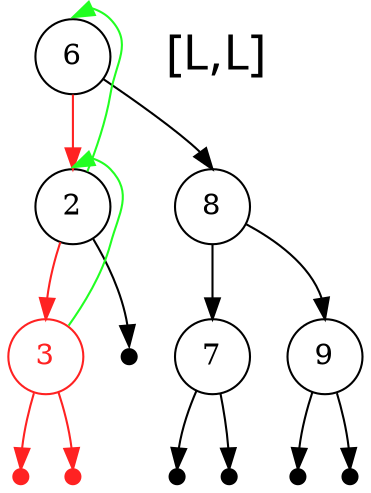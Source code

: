 digraph T {
   bgcolor = "#FFFFFF00";
   node [shape = circle];
   node0[label = "6"];
   node1[label = "2"];
   node3[label = "3", color = "#FF2222FF", fontcolor = "#FF2222FF"];
   node4[label = "8"];
   node5[label = "7"];
   node6[label = "9"];
   node7[shape = "plaintext", label = "[L,L]", fontname = "Droid Sans Mono", fontsize = 24.0];
   leaf1[shape = point, fixedsize=true, width=.1, height=.1];
   leaf2[shape = point, fixedsize=true, width=.1, height=.1, color = "#FF2222FF"];
   leaf3[shape = point, fixedsize=true, width=.1, height=.1, color = "#FF2222FF"];
   leaf4[shape = point, fixedsize=true, width=.1, height=.1];
   leaf5[shape = point, fixedsize=true, width=.1, height=.1];
   leaf6[shape = point, fixedsize=true, width=.1, height=.1];
   leaf7[shape = point, fixedsize=true, width=.1, height=.1];
   edge[headport = n];
   "node0" -> "node1" [color = "#FF2222FF"];
   "node1" -> "node0" [color = "#22FF22FF"];
   "node1" -> "node3" [color = "#FF2222FF"];
   "node3" -> "node1" [color = "#22FF22FF"];
   "node0" -> "node4";
   "node4" -> "node5";
   "node4" -> "node6";
   "node1" -> "leaf1";
   "node3" -> "leaf2" [color = "#FF2222FF"];
   "node3" -> "leaf3" [color = "#FF2222FF"];
   "node5" -> "leaf4";
   "node5" -> "leaf5";
   "node6" -> "leaf6";
   "node6" -> "leaf7";
}
